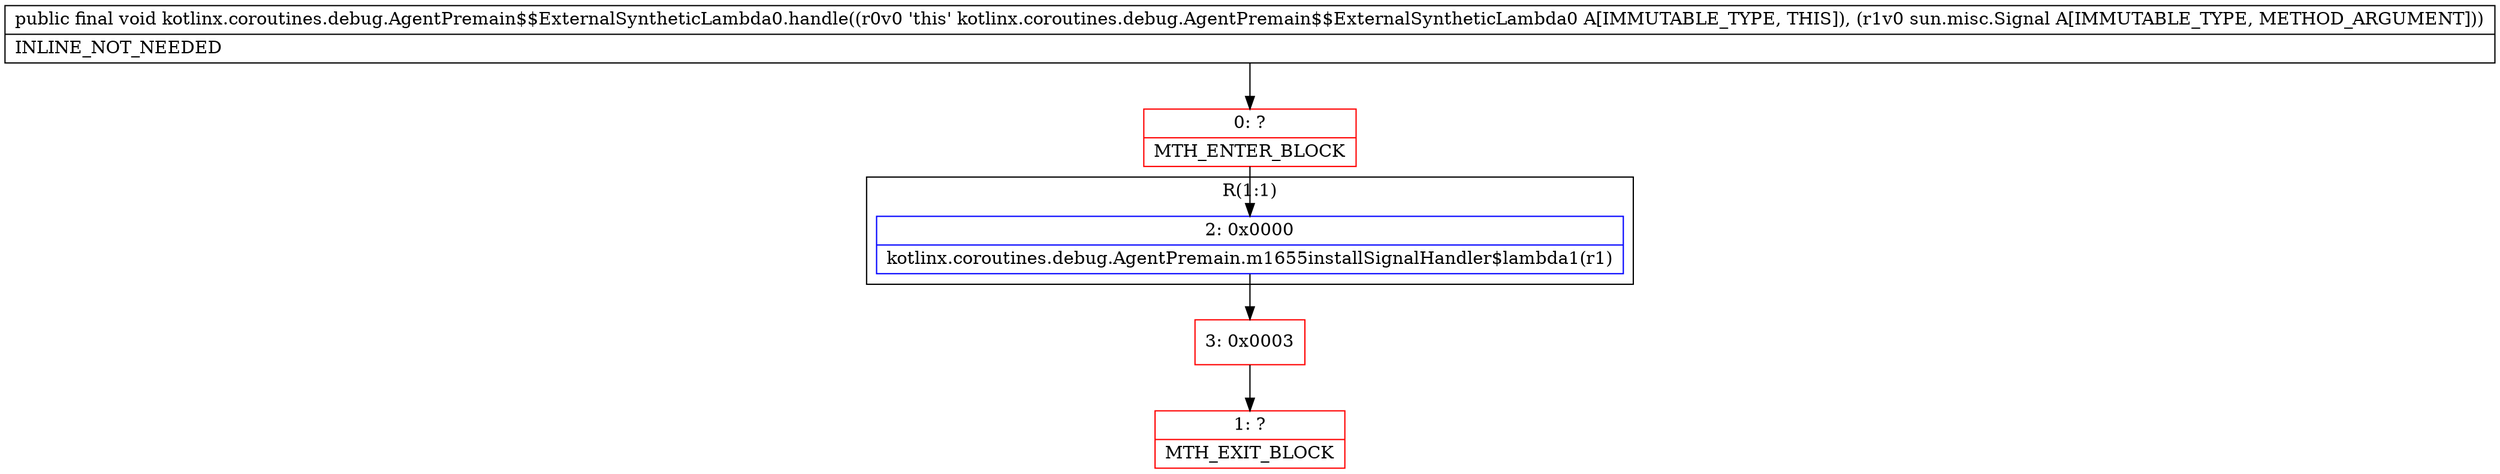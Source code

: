 digraph "CFG forkotlinx.coroutines.debug.AgentPremain$$ExternalSyntheticLambda0.handle(Lsun\/misc\/Signal;)V" {
subgraph cluster_Region_913814992 {
label = "R(1:1)";
node [shape=record,color=blue];
Node_2 [shape=record,label="{2\:\ 0x0000|kotlinx.coroutines.debug.AgentPremain.m1655installSignalHandler$lambda1(r1)\l}"];
}
Node_0 [shape=record,color=red,label="{0\:\ ?|MTH_ENTER_BLOCK\l}"];
Node_3 [shape=record,color=red,label="{3\:\ 0x0003}"];
Node_1 [shape=record,color=red,label="{1\:\ ?|MTH_EXIT_BLOCK\l}"];
MethodNode[shape=record,label="{public final void kotlinx.coroutines.debug.AgentPremain$$ExternalSyntheticLambda0.handle((r0v0 'this' kotlinx.coroutines.debug.AgentPremain$$ExternalSyntheticLambda0 A[IMMUTABLE_TYPE, THIS]), (r1v0 sun.misc.Signal A[IMMUTABLE_TYPE, METHOD_ARGUMENT]))  | INLINE_NOT_NEEDED\l}"];
MethodNode -> Node_0;Node_2 -> Node_3;
Node_0 -> Node_2;
Node_3 -> Node_1;
}

